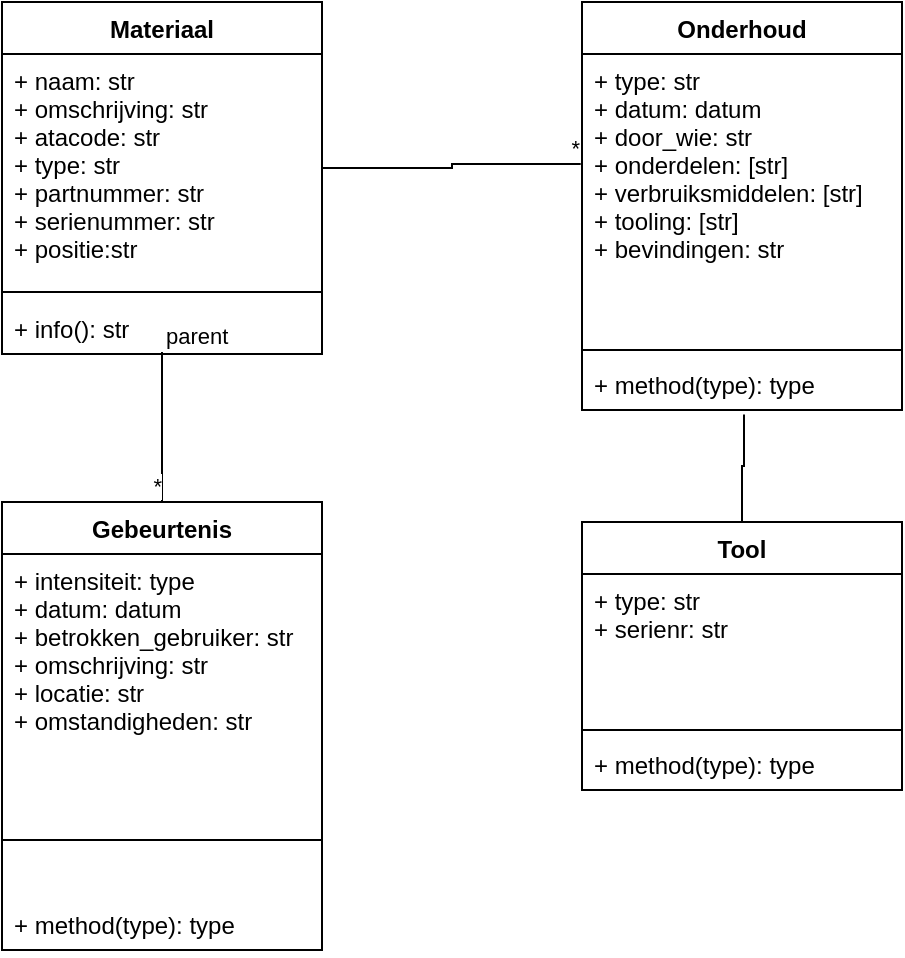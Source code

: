<mxfile version="20.2.8" type="device"><diagram id="lRZPRh93Hjcc6GeHKRXW" name="Pagina-1"><mxGraphModel dx="568" dy="450" grid="1" gridSize="10" guides="1" tooltips="1" connect="1" arrows="1" fold="1" page="1" pageScale="1" pageWidth="827" pageHeight="1169" math="0" shadow="0"><root><mxCell id="0"/><mxCell id="1" parent="0"/><mxCell id="iHYqLUEX1jlx9S6duNTi-1" value="Materiaal" style="swimlane;fontStyle=1;align=center;verticalAlign=top;childLayout=stackLayout;horizontal=1;startSize=26;horizontalStack=0;resizeParent=1;resizeParentMax=0;resizeLast=0;collapsible=1;marginBottom=0;" vertex="1" parent="1"><mxGeometry x="40" y="80" width="160" height="176" as="geometry"><mxRectangle x="170" y="130" width="80" height="30" as="alternateBounds"/></mxGeometry></mxCell><object label="+ naam: str&#10;+ omschrijving: str&#10;+ atacode: str&#10;+ type: str&#10;+ partnummer: str&#10;+ serienummer: str&#10;+ positie:str&#10;" naam="" id="iHYqLUEX1jlx9S6duNTi-2"><mxCell style="text;strokeColor=none;fillColor=none;align=left;verticalAlign=top;spacingLeft=4;spacingRight=4;overflow=hidden;rotatable=0;points=[[0,0.5],[1,0.5]];portConstraint=eastwest;" vertex="1" parent="iHYqLUEX1jlx9S6duNTi-1"><mxGeometry y="26" width="160" height="114" as="geometry"/></mxCell></object><mxCell id="iHYqLUEX1jlx9S6duNTi-3" value="" style="line;strokeWidth=1;fillColor=none;align=left;verticalAlign=middle;spacingTop=-1;spacingLeft=3;spacingRight=3;rotatable=0;labelPosition=right;points=[];portConstraint=eastwest;strokeColor=inherit;" vertex="1" parent="iHYqLUEX1jlx9S6duNTi-1"><mxGeometry y="140" width="160" height="10" as="geometry"/></mxCell><mxCell id="iHYqLUEX1jlx9S6duNTi-4" value="+ info(): str" style="text;strokeColor=none;fillColor=none;align=left;verticalAlign=top;spacingLeft=4;spacingRight=4;overflow=hidden;rotatable=0;points=[[0,0.5],[1,0.5]];portConstraint=eastwest;" vertex="1" parent="iHYqLUEX1jlx9S6duNTi-1"><mxGeometry y="150" width="160" height="26" as="geometry"/></mxCell><mxCell id="iHYqLUEX1jlx9S6duNTi-5" value="Gebeurtenis" style="swimlane;fontStyle=1;align=center;verticalAlign=top;childLayout=stackLayout;horizontal=1;startSize=26;horizontalStack=0;resizeParent=1;resizeParentMax=0;resizeLast=0;collapsible=1;marginBottom=0;" vertex="1" parent="1"><mxGeometry x="40" y="330" width="160" height="224" as="geometry"/></mxCell><mxCell id="iHYqLUEX1jlx9S6duNTi-6" value="+ intensiteit: type&#10;+ datum: datum&#10;+ betrokken_gebruiker: str&#10;+ omschrijving: str&#10;+ locatie: str&#10;+ omstandigheden: str" style="text;strokeColor=none;fillColor=none;align=left;verticalAlign=top;spacingLeft=4;spacingRight=4;overflow=hidden;rotatable=0;points=[[0,0.5],[1,0.5]];portConstraint=eastwest;" vertex="1" parent="iHYqLUEX1jlx9S6duNTi-5"><mxGeometry y="26" width="160" height="114" as="geometry"/></mxCell><mxCell id="iHYqLUEX1jlx9S6duNTi-7" value="" style="line;strokeWidth=1;fillColor=none;align=left;verticalAlign=middle;spacingTop=-1;spacingLeft=3;spacingRight=3;rotatable=0;labelPosition=right;points=[];portConstraint=eastwest;strokeColor=inherit;" vertex="1" parent="iHYqLUEX1jlx9S6duNTi-5"><mxGeometry y="140" width="160" height="58" as="geometry"/></mxCell><mxCell id="iHYqLUEX1jlx9S6duNTi-8" value="+ method(type): type" style="text;strokeColor=none;fillColor=none;align=left;verticalAlign=top;spacingLeft=4;spacingRight=4;overflow=hidden;rotatable=0;points=[[0,0.5],[1,0.5]];portConstraint=eastwest;" vertex="1" parent="iHYqLUEX1jlx9S6duNTi-5"><mxGeometry y="198" width="160" height="26" as="geometry"/></mxCell><mxCell id="iHYqLUEX1jlx9S6duNTi-13" value="" style="endArrow=none;html=1;edgeStyle=orthogonalEdgeStyle;rounded=0;entryX=0.5;entryY=0;entryDx=0;entryDy=0;exitX=0.5;exitY=0.962;exitDx=0;exitDy=0;exitPerimeter=0;" edge="1" parent="1" source="iHYqLUEX1jlx9S6duNTi-4" target="iHYqLUEX1jlx9S6duNTi-5"><mxGeometry relative="1" as="geometry"><mxPoint x="120" y="260" as="sourcePoint"/><mxPoint x="340" y="280" as="targetPoint"/></mxGeometry></mxCell><mxCell id="iHYqLUEX1jlx9S6duNTi-14" value="parent" style="edgeLabel;resizable=0;html=1;align=left;verticalAlign=bottom;" connectable="0" vertex="1" parent="iHYqLUEX1jlx9S6duNTi-13"><mxGeometry x="-1" relative="1" as="geometry"/></mxCell><mxCell id="iHYqLUEX1jlx9S6duNTi-15" value="*" style="edgeLabel;resizable=0;html=1;align=right;verticalAlign=bottom;" connectable="0" vertex="1" parent="iHYqLUEX1jlx9S6duNTi-13"><mxGeometry x="1" relative="1" as="geometry"/></mxCell><mxCell id="iHYqLUEX1jlx9S6duNTi-16" value="Onderhoud" style="swimlane;fontStyle=1;align=center;verticalAlign=top;childLayout=stackLayout;horizontal=1;startSize=26;horizontalStack=0;resizeParent=1;resizeParentMax=0;resizeLast=0;collapsible=1;marginBottom=0;" vertex="1" parent="1"><mxGeometry x="330" y="80" width="160" height="204" as="geometry"/></mxCell><mxCell id="iHYqLUEX1jlx9S6duNTi-17" value="+ type: str&#10;+ datum: datum&#10;+ door_wie: str&#10;+ onderdelen: [str]&#10;+ verbruiksmiddelen: [str]&#10;+ tooling: [str]&#10;+ bevindingen: str" style="text;strokeColor=none;fillColor=none;align=left;verticalAlign=top;spacingLeft=4;spacingRight=4;overflow=hidden;rotatable=0;points=[[0,0.5],[1,0.5]];portConstraint=eastwest;" vertex="1" parent="iHYqLUEX1jlx9S6duNTi-16"><mxGeometry y="26" width="160" height="144" as="geometry"/></mxCell><mxCell id="iHYqLUEX1jlx9S6duNTi-18" value="" style="line;strokeWidth=1;fillColor=none;align=left;verticalAlign=middle;spacingTop=-1;spacingLeft=3;spacingRight=3;rotatable=0;labelPosition=right;points=[];portConstraint=eastwest;strokeColor=inherit;" vertex="1" parent="iHYqLUEX1jlx9S6duNTi-16"><mxGeometry y="170" width="160" height="8" as="geometry"/></mxCell><mxCell id="iHYqLUEX1jlx9S6duNTi-19" value="+ method(type): type" style="text;strokeColor=none;fillColor=none;align=left;verticalAlign=top;spacingLeft=4;spacingRight=4;overflow=hidden;rotatable=0;points=[[0,0.5],[1,0.5]];portConstraint=eastwest;" vertex="1" parent="iHYqLUEX1jlx9S6duNTi-16"><mxGeometry y="178" width="160" height="26" as="geometry"/></mxCell><mxCell id="iHYqLUEX1jlx9S6duNTi-20" value="Tool" style="swimlane;fontStyle=1;align=center;verticalAlign=top;childLayout=stackLayout;horizontal=1;startSize=26;horizontalStack=0;resizeParent=1;resizeParentMax=0;resizeLast=0;collapsible=1;marginBottom=0;" vertex="1" parent="1"><mxGeometry x="330" y="340" width="160" height="134" as="geometry"/></mxCell><mxCell id="iHYqLUEX1jlx9S6duNTi-21" value="+ type: str&#10;+ serienr: str" style="text;strokeColor=none;fillColor=none;align=left;verticalAlign=top;spacingLeft=4;spacingRight=4;overflow=hidden;rotatable=0;points=[[0,0.5],[1,0.5]];portConstraint=eastwest;" vertex="1" parent="iHYqLUEX1jlx9S6duNTi-20"><mxGeometry y="26" width="160" height="74" as="geometry"/></mxCell><mxCell id="iHYqLUEX1jlx9S6duNTi-22" value="" style="line;strokeWidth=1;fillColor=none;align=left;verticalAlign=middle;spacingTop=-1;spacingLeft=3;spacingRight=3;rotatable=0;labelPosition=right;points=[];portConstraint=eastwest;strokeColor=inherit;" vertex="1" parent="iHYqLUEX1jlx9S6duNTi-20"><mxGeometry y="100" width="160" height="8" as="geometry"/></mxCell><mxCell id="iHYqLUEX1jlx9S6duNTi-23" value="+ method(type): type" style="text;strokeColor=none;fillColor=none;align=left;verticalAlign=top;spacingLeft=4;spacingRight=4;overflow=hidden;rotatable=0;points=[[0,0.5],[1,0.5]];portConstraint=eastwest;" vertex="1" parent="iHYqLUEX1jlx9S6duNTi-20"><mxGeometry y="108" width="160" height="26" as="geometry"/></mxCell><mxCell id="iHYqLUEX1jlx9S6duNTi-28" value="" style="endArrow=none;html=1;edgeStyle=orthogonalEdgeStyle;rounded=0;exitX=0.5;exitY=0;exitDx=0;exitDy=0;entryX=0.504;entryY=1.09;entryDx=0;entryDy=0;entryPerimeter=0;" edge="1" parent="1" source="iHYqLUEX1jlx9S6duNTi-20" target="iHYqLUEX1jlx9S6duNTi-19"><mxGeometry relative="1" as="geometry"><mxPoint x="180" y="270" as="sourcePoint"/><mxPoint x="340" y="270" as="targetPoint"/><Array as="points"><mxPoint x="410" y="312"/><mxPoint x="411" y="312"/><mxPoint x="411" y="286"/></Array></mxGeometry></mxCell><mxCell id="iHYqLUEX1jlx9S6duNTi-31" value="" style="endArrow=none;html=1;edgeStyle=orthogonalEdgeStyle;rounded=0;exitX=1;exitY=0.5;exitDx=0;exitDy=0;entryX=-0.004;entryY=0.382;entryDx=0;entryDy=0;entryPerimeter=0;" edge="1" parent="1" source="iHYqLUEX1jlx9S6duNTi-2" target="iHYqLUEX1jlx9S6duNTi-17"><mxGeometry relative="1" as="geometry"><mxPoint x="180" y="270" as="sourcePoint"/><mxPoint x="340" y="270" as="targetPoint"/></mxGeometry></mxCell><mxCell id="iHYqLUEX1jlx9S6duNTi-33" value="*" style="edgeLabel;resizable=0;html=1;align=right;verticalAlign=bottom;" connectable="0" vertex="1" parent="iHYqLUEX1jlx9S6duNTi-31"><mxGeometry x="1" relative="1" as="geometry"/></mxCell></root></mxGraphModel></diagram></mxfile>